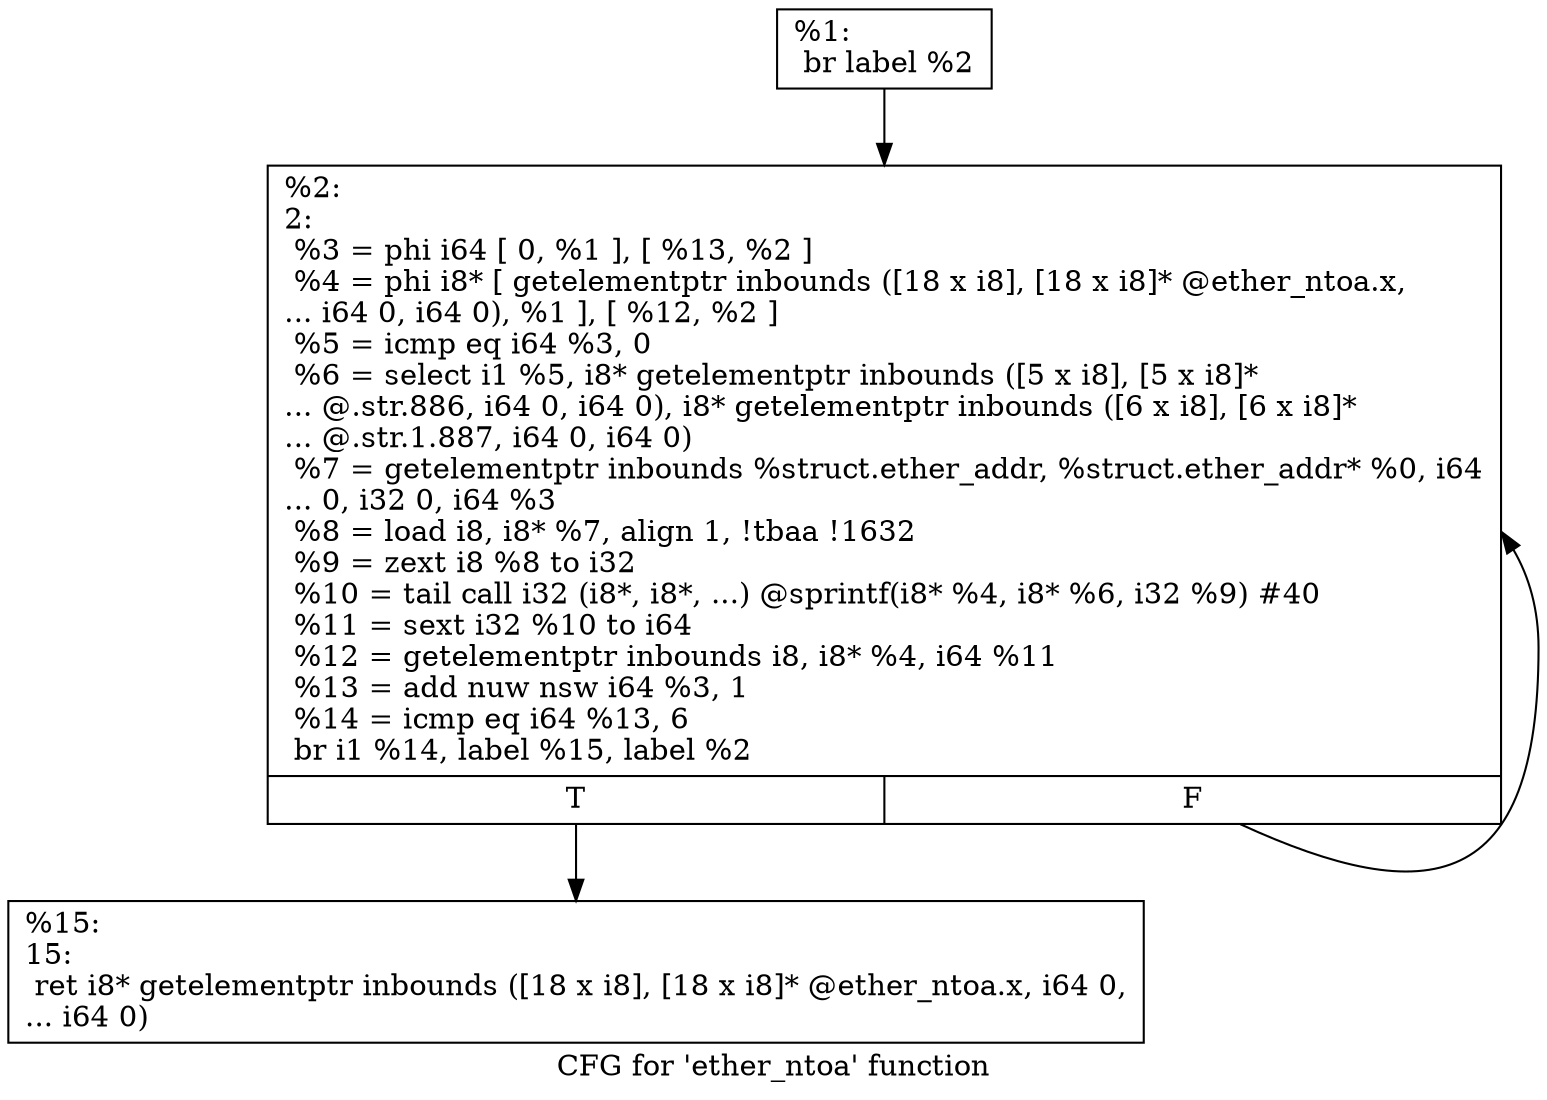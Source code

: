 digraph "CFG for 'ether_ntoa' function" {
	label="CFG for 'ether_ntoa' function";

	Node0x1c74b60 [shape=record,label="{%1:\l  br label %2\l}"];
	Node0x1c74b60 -> Node0x1c74bb0;
	Node0x1c74bb0 [shape=record,label="{%2:\l2:                                                \l  %3 = phi i64 [ 0, %1 ], [ %13, %2 ]\l  %4 = phi i8* [ getelementptr inbounds ([18 x i8], [18 x i8]* @ether_ntoa.x,\l... i64 0, i64 0), %1 ], [ %12, %2 ]\l  %5 = icmp eq i64 %3, 0\l  %6 = select i1 %5, i8* getelementptr inbounds ([5 x i8], [5 x i8]*\l... @.str.886, i64 0, i64 0), i8* getelementptr inbounds ([6 x i8], [6 x i8]*\l... @.str.1.887, i64 0, i64 0)\l  %7 = getelementptr inbounds %struct.ether_addr, %struct.ether_addr* %0, i64\l... 0, i32 0, i64 %3\l  %8 = load i8, i8* %7, align 1, !tbaa !1632\l  %9 = zext i8 %8 to i32\l  %10 = tail call i32 (i8*, i8*, ...) @sprintf(i8* %4, i8* %6, i32 %9) #40\l  %11 = sext i32 %10 to i64\l  %12 = getelementptr inbounds i8, i8* %4, i64 %11\l  %13 = add nuw nsw i64 %3, 1\l  %14 = icmp eq i64 %13, 6\l  br i1 %14, label %15, label %2\l|{<s0>T|<s1>F}}"];
	Node0x1c74bb0:s0 -> Node0x1c74c00;
	Node0x1c74bb0:s1 -> Node0x1c74bb0;
	Node0x1c74c00 [shape=record,label="{%15:\l15:                                               \l  ret i8* getelementptr inbounds ([18 x i8], [18 x i8]* @ether_ntoa.x, i64 0,\l... i64 0)\l}"];
}
